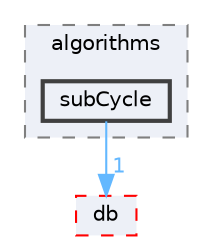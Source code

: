digraph "src/OpenFOAM/algorithms/subCycle"
{
 // LATEX_PDF_SIZE
  bgcolor="transparent";
  edge [fontname=Helvetica,fontsize=10,labelfontname=Helvetica,labelfontsize=10];
  node [fontname=Helvetica,fontsize=10,shape=box,height=0.2,width=0.4];
  compound=true
  subgraph clusterdir_d4a4bcbf783b68a312735f83d8eebbff {
    graph [ bgcolor="#edf0f7", pencolor="grey50", label="algorithms", fontname=Helvetica,fontsize=10 style="filled,dashed", URL="dir_d4a4bcbf783b68a312735f83d8eebbff.html",tooltip=""]
  dir_4649eb6c31e2d78dbceabf4a47dbb29d [label="subCycle", fillcolor="#edf0f7", color="grey25", style="filled,bold", URL="dir_4649eb6c31e2d78dbceabf4a47dbb29d.html",tooltip=""];
  }
  dir_63c634f7a7cfd679ac26c67fb30fc32f [label="db", fillcolor="#edf0f7", color="red", style="filled,dashed", URL="dir_63c634f7a7cfd679ac26c67fb30fc32f.html",tooltip=""];
  dir_4649eb6c31e2d78dbceabf4a47dbb29d->dir_63c634f7a7cfd679ac26c67fb30fc32f [headlabel="1", labeldistance=1.5 headhref="dir_003797_000817.html" href="dir_003797_000817.html" color="steelblue1" fontcolor="steelblue1"];
}

